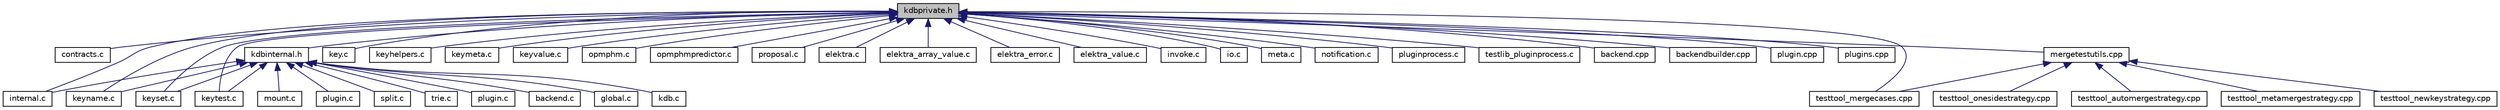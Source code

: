 digraph "kdbprivate.h"
{
 // LATEX_PDF_SIZE
  edge [fontname="Helvetica",fontsize="10",labelfontname="Helvetica",labelfontsize="10"];
  node [fontname="Helvetica",fontsize="10",shape=record];
  Node1 [label="kdbprivate.h",height=0.2,width=0.4,color="black", fillcolor="grey75", style="filled", fontcolor="black",tooltip="Private declarations."];
  Node1 -> Node2 [dir="back",color="midnightblue",fontsize="10",style="solid"];
  Node2 [label="contracts.c",height=0.2,width=0.4,color="black", fillcolor="white", style="filled",URL="$contracts_8c.html",tooltip="Contract constructors for kdbOpen()"];
  Node1 -> Node3 [dir="back",color="midnightblue",fontsize="10",style="solid"];
  Node3 [label="internal.c",height=0.2,width=0.4,color="black", fillcolor="white", style="filled",URL="$internal_8c.html",tooltip="Internal methods for Elektra."];
  Node1 -> Node4 [dir="back",color="midnightblue",fontsize="10",style="solid"];
  Node4 [label="key.c",height=0.2,width=0.4,color="black", fillcolor="white", style="filled",URL="$key_8c.html",tooltip="Methods for Key manipulation."];
  Node1 -> Node5 [dir="back",color="midnightblue",fontsize="10",style="solid"];
  Node5 [label="keyhelpers.c",height=0.2,width=0.4,color="black", fillcolor="white", style="filled",URL="$keyhelpers_8c.html",tooltip="Helpers for key manipulation."];
  Node1 -> Node6 [dir="back",color="midnightblue",fontsize="10",style="solid"];
  Node6 [label="keymeta.c",height=0.2,width=0.4,color="black", fillcolor="white", style="filled",URL="$keymeta_8c.html",tooltip="Methods to do various operations on Key metadata."];
  Node1 -> Node7 [dir="back",color="midnightblue",fontsize="10",style="solid"];
  Node7 [label="keyname.c",height=0.2,width=0.4,color="black", fillcolor="white", style="filled",URL="$elektra_2keyname_8c.html",tooltip="Methods for Key name manipulation."];
  Node1 -> Node8 [dir="back",color="midnightblue",fontsize="10",style="solid"];
  Node8 [label="keyset.c",height=0.2,width=0.4,color="black", fillcolor="white", style="filled",URL="$keyset_8c.html",tooltip="Methods for key sets."];
  Node1 -> Node9 [dir="back",color="midnightblue",fontsize="10",style="solid"];
  Node9 [label="keytest.c",height=0.2,width=0.4,color="black", fillcolor="white", style="filled",URL="$keytest_8c.html",tooltip="Methods for making tests."];
  Node1 -> Node10 [dir="back",color="midnightblue",fontsize="10",style="solid"];
  Node10 [label="keyvalue.c",height=0.2,width=0.4,color="black", fillcolor="white", style="filled",URL="$keyvalue_8c.html",tooltip="Methods for Key value manipulation."];
  Node1 -> Node11 [dir="back",color="midnightblue",fontsize="10",style="solid"];
  Node11 [label="opmphm.c",height=0.2,width=0.4,color="black", fillcolor="white", style="filled",URL="$opmphm_8c.html",tooltip="The Order Preserving Minimal Perfect Hash Map."];
  Node1 -> Node12 [dir="back",color="midnightblue",fontsize="10",style="solid"];
  Node12 [label="opmphmpredictor.c",height=0.2,width=0.4,color="black", fillcolor="white", style="filled",URL="$opmphmpredictor_8c.html",tooltip="The Order Preserving Minimal Perfect Hash Map Predictor."];
  Node1 -> Node13 [dir="back",color="midnightblue",fontsize="10",style="solid"];
  Node13 [label="proposal.c",height=0.2,width=0.4,color="black", fillcolor="white", style="filled",URL="$proposal_8c.html",tooltip="Implementation of proposed API enhancements."];
  Node1 -> Node14 [dir="back",color="midnightblue",fontsize="10",style="solid"];
  Node14 [label="elektra.c",height=0.2,width=0.4,color="black", fillcolor="white", style="filled",URL="$elektra_8c.html",tooltip="Elektra High Level API."];
  Node1 -> Node15 [dir="back",color="midnightblue",fontsize="10",style="solid"];
  Node15 [label="elektra_array_value.c",height=0.2,width=0.4,color="black", fillcolor="white", style="filled",URL="$elektra__array__value_8c.html",tooltip="Elektra High Level API."];
  Node1 -> Node16 [dir="back",color="midnightblue",fontsize="10",style="solid"];
  Node16 [label="elektra_error.c",height=0.2,width=0.4,color="black", fillcolor="white", style="filled",URL="$elektra__error_8c.html",tooltip="The error module of the High level API."];
  Node1 -> Node17 [dir="back",color="midnightblue",fontsize="10",style="solid"];
  Node17 [label="elektra_value.c",height=0.2,width=0.4,color="black", fillcolor="white", style="filled",URL="$elektra__value_8c.html",tooltip="Elektra High Level API."];
  Node1 -> Node18 [dir="back",color="midnightblue",fontsize="10",style="solid"];
  Node18 [label="invoke.c",height=0.2,width=0.4,color="black", fillcolor="white", style="filled",URL="$invoke_8c.html",tooltip="Library for invoking exported plugin functions."];
  Node1 -> Node19 [dir="back",color="midnightblue",fontsize="10",style="solid"];
  Node19 [label="io.c",height=0.2,width=0.4,color="black", fillcolor="white", style="filled",URL="$io_8c.html",tooltip="Implementation of I/O functions as defined in kdbio.h."];
  Node1 -> Node20 [dir="back",color="midnightblue",fontsize="10",style="solid"];
  Node20 [label="meta.c",height=0.2,width=0.4,color="black", fillcolor="white", style="filled",URL="$meta_8c.html",tooltip="Methods for metadata manipulation."];
  Node1 -> Node21 [dir="back",color="midnightblue",fontsize="10",style="solid"];
  Node21 [label="notification.c",height=0.2,width=0.4,color="black", fillcolor="white", style="filled",URL="$notification_8c.html",tooltip="Implementation of notification functions as defined in kdbnotification.h."];
  Node1 -> Node22 [dir="back",color="midnightblue",fontsize="10",style="solid"];
  Node22 [label="pluginprocess.c",height=0.2,width=0.4,color="black", fillcolor="white", style="filled",URL="$pluginprocess_8c.html",tooltip="Source for the pluginprocess library."];
  Node1 -> Node23 [dir="back",color="midnightblue",fontsize="10",style="solid"];
  Node23 [label="testlib_pluginprocess.c",height=0.2,width=0.4,color="black", fillcolor="white", style="filled",URL="$testlib__pluginprocess_8c.html",tooltip="Tests for pluginprocess library."];
  Node1 -> Node24 [dir="back",color="midnightblue",fontsize="10",style="solid"];
  Node24 [label="backend.cpp",height=0.2,width=0.4,color="black", fillcolor="white", style="filled",URL="$src_2backend_8cpp.html",tooltip="Implementation of backend."];
  Node1 -> Node25 [dir="back",color="midnightblue",fontsize="10",style="solid"];
  Node25 [label="backendbuilder.cpp",height=0.2,width=0.4,color="black", fillcolor="white", style="filled",URL="$backendbuilder_8cpp.html",tooltip="Implementation of backend builder."];
  Node1 -> Node26 [dir="back",color="midnightblue",fontsize="10",style="solid"];
  Node26 [label="plugin.cpp",height=0.2,width=0.4,color="black", fillcolor="white", style="filled",URL="$plugin_8cpp.html",tooltip="Implementation of plugin."];
  Node1 -> Node27 [dir="back",color="midnightblue",fontsize="10",style="solid"];
  Node27 [label="plugins.cpp",height=0.2,width=0.4,color="black", fillcolor="white", style="filled",URL="$plugins_8cpp.html",tooltip="Implementation of set/get/error plugins."];
  Node1 -> Node28 [dir="back",color="midnightblue",fontsize="10",style="solid"];
  Node28 [label="mergetestutils.cpp",height=0.2,width=0.4,color="black", fillcolor="white", style="filled",URL="$mergetestutils_8cpp.html",tooltip="Implements a helper class for merge related tests."];
  Node28 -> Node29 [dir="back",color="midnightblue",fontsize="10",style="solid"];
  Node29 [label="testtool_automergestrategy.cpp",height=0.2,width=0.4,color="black", fillcolor="white", style="filled",URL="$testtool__automergestrategy_8cpp.html",tooltip="Tests for the AutoMergeStrategy."];
  Node28 -> Node30 [dir="back",color="midnightblue",fontsize="10",style="solid"];
  Node30 [label="testtool_mergecases.cpp",height=0.2,width=0.4,color="black", fillcolor="white", style="filled",URL="$testtool__mergecases_8cpp.html",tooltip="Tests for the ThreeWayMerge."];
  Node28 -> Node31 [dir="back",color="midnightblue",fontsize="10",style="solid"];
  Node31 [label="testtool_metamergestrategy.cpp",height=0.2,width=0.4,color="black", fillcolor="white", style="filled",URL="$testtool__metamergestrategy_8cpp.html",tooltip="Tests for the MetaMergeStrategy."];
  Node28 -> Node32 [dir="back",color="midnightblue",fontsize="10",style="solid"];
  Node32 [label="testtool_newkeystrategy.cpp",height=0.2,width=0.4,color="black", fillcolor="white", style="filled",URL="$testtool__newkeystrategy_8cpp.html",tooltip="Tests for the NewKeyStrategy."];
  Node28 -> Node33 [dir="back",color="midnightblue",fontsize="10",style="solid"];
  Node33 [label="testtool_onesidestrategy.cpp",height=0.2,width=0.4,color="black", fillcolor="white", style="filled",URL="$testtool__onesidestrategy_8cpp.html",tooltip="Tests for the OneSideStrategy."];
  Node1 -> Node30 [dir="back",color="midnightblue",fontsize="10",style="solid"];
  Node1 -> Node34 [dir="back",color="midnightblue",fontsize="10",style="solid"];
  Node34 [label="kdbinternal.h",height=0.2,width=0.4,color="black", fillcolor="white", style="filled",URL="$kdbinternal_8h.html",tooltip="Includes most internal header files."];
  Node34 -> Node35 [dir="back",color="midnightblue",fontsize="10",style="solid"];
  Node35 [label="backend.c",height=0.2,width=0.4,color="black", fillcolor="white", style="filled",URL="$backend_8c.html",tooltip="Everything related to a backend."];
  Node34 -> Node36 [dir="back",color="midnightblue",fontsize="10",style="solid"];
  Node36 [label="global.c",height=0.2,width=0.4,color="black", fillcolor="white", style="filled",URL="$global_8c.html",tooltip="Helpers for global plugins."];
  Node34 -> Node3 [dir="back",color="midnightblue",fontsize="10",style="solid"];
  Node34 -> Node37 [dir="back",color="midnightblue",fontsize="10",style="solid"];
  Node37 [label="kdb.c",height=0.2,width=0.4,color="black", fillcolor="white", style="filled",URL="$kdb_8c.html",tooltip="Low level functions for access the Key Database."];
  Node34 -> Node7 [dir="back",color="midnightblue",fontsize="10",style="solid"];
  Node34 -> Node8 [dir="back",color="midnightblue",fontsize="10",style="solid"];
  Node34 -> Node9 [dir="back",color="midnightblue",fontsize="10",style="solid"];
  Node34 -> Node38 [dir="back",color="midnightblue",fontsize="10",style="solid"];
  Node38 [label="mount.c",height=0.2,width=0.4,color="black", fillcolor="white", style="filled",URL="$mount_8c.html",tooltip="Internals of mount functionality."];
  Node34 -> Node39 [dir="back",color="midnightblue",fontsize="10",style="solid"];
  Node39 [label="plugin.c",height=0.2,width=0.4,color="black", fillcolor="white", style="filled",URL="$elektra_2plugin_8c.html",tooltip="Interna of plugin functionality."];
  Node34 -> Node40 [dir="back",color="midnightblue",fontsize="10",style="solid"];
  Node40 [label="split.c",height=0.2,width=0.4,color="black", fillcolor="white", style="filled",URL="$split_8c.html",tooltip="Interna of splitting functionality."];
  Node34 -> Node41 [dir="back",color="midnightblue",fontsize="10",style="solid"];
  Node41 [label="trie.c",height=0.2,width=0.4,color="black", fillcolor="white", style="filled",URL="$trie_8c.html",tooltip="Interna of trie functionality."];
  Node34 -> Node42 [dir="back",color="midnightblue",fontsize="10",style="solid"];
  Node42 [label="plugin.c",height=0.2,width=0.4,color="black", fillcolor="white", style="filled",URL="$plugin_2plugin_8c.html",tooltip="Access plugin handle."];
}
